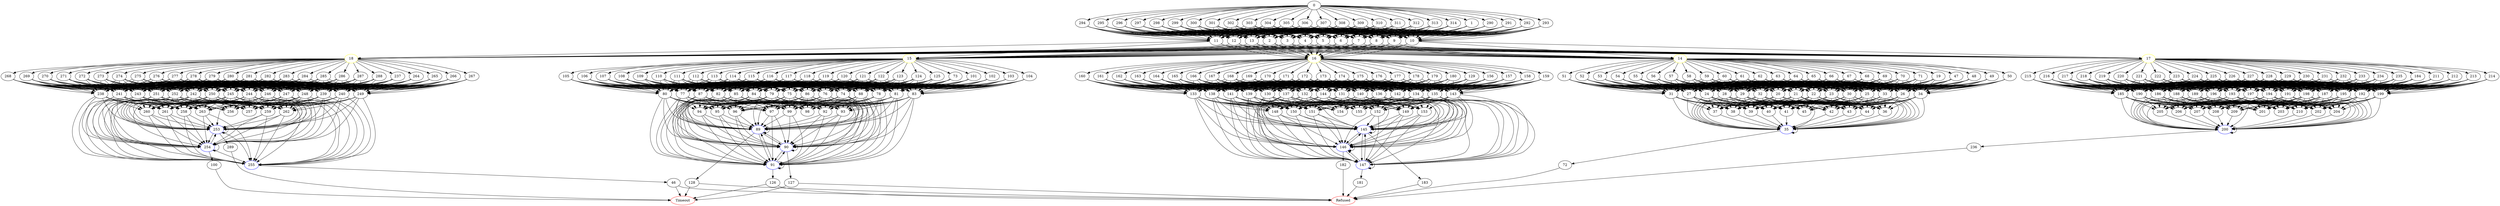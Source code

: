 digraph G {
	0 -> 1;
	0 -> 290;
	0 -> 291;
	0 -> 292;
	0 -> 293;
	0 -> 294;
	0 -> 295;
	0 -> 296;
	0 -> 297;
	0 -> 298;
	0 -> 299;
	0 -> 300;
	0 -> 301;
	0 -> 302;
	0 -> 303;
	0 -> 304;
	0 -> 305;
	0 -> 306;
	0 -> 307;
	0 -> 308;
	0 -> 309;
	0 -> 310;
	0 -> 311;
	0 -> 312;
	0 -> 313;
	0 -> 314;
	1 -> 2;
	1 -> 3;
	1 -> 4;
	1 -> 5;
	1 -> 6;
	1 -> 7;
	1 -> 8;
	1 -> 9;
	1 -> 10;
	1 -> 11;
	1 -> 12;
	1 -> 13;
	2 -> "14";
14 [color=yellow];
	2 -> "15";
15 [color=yellow];
	2 -> "16";
16 [color=yellow];
	2 -> "17";
17 [color=yellow];
	2 -> "18";
18 [color=yellow];
	3 -> "14";
14 [color=yellow];
	3 -> "15";
15 [color=yellow];
	3 -> "16";
16 [color=yellow];
	3 -> "17";
17 [color=yellow];
	3 -> "18";
18 [color=yellow];
	4 -> "14";
14 [color=yellow];
	4 -> "15";
15 [color=yellow];
	4 -> "16";
16 [color=yellow];
	4 -> "17";
17 [color=yellow];
	4 -> "18";
18 [color=yellow];
	5 -> "14";
14 [color=yellow];
	5 -> "15";
15 [color=yellow];
	5 -> "16";
16 [color=yellow];
	5 -> "17";
17 [color=yellow];
	5 -> "18";
18 [color=yellow];
	6 -> "14";
14 [color=yellow];
	6 -> "15";
15 [color=yellow];
	6 -> "16";
16 [color=yellow];
	6 -> "17";
17 [color=yellow];
	6 -> "18";
18 [color=yellow];
	7 -> "14";
14 [color=yellow];
	7 -> "15";
15 [color=yellow];
	7 -> "16";
16 [color=yellow];
	7 -> "17";
17 [color=yellow];
	7 -> "18";
18 [color=yellow];
	8 -> "14";
14 [color=yellow];
	8 -> "15";
15 [color=yellow];
	8 -> "16";
16 [color=yellow];
	8 -> "17";
17 [color=yellow];
	8 -> "18";
18 [color=yellow];
	9 -> "14";
14 [color=yellow];
	9 -> "15";
15 [color=yellow];
	9 -> "16";
16 [color=yellow];
	9 -> "17";
17 [color=yellow];
	9 -> "18";
18 [color=yellow];
	10 -> "14";
14 [color=yellow];
	10 -> "15";
15 [color=yellow];
	10 -> "16";
16 [color=yellow];
	10 -> "17";
17 [color=yellow];
	10 -> "18";
18 [color=yellow];
	11 -> "14";
14 [color=yellow];
	11 -> "15";
15 [color=yellow];
	11 -> "16";
16 [color=yellow];
	11 -> "17";
17 [color=yellow];
	11 -> "18";
18 [color=yellow];
	12 -> "14";
14 [color=yellow];
	12 -> "15";
15 [color=yellow];
	12 -> "16";
16 [color=yellow];
	12 -> "17";
17 [color=yellow];
	12 -> "18";
18 [color=yellow];
	13 -> "14";
14 [color=yellow];
	13 -> "15";
15 [color=yellow];
	13 -> "16";
16 [color=yellow];
	13 -> "17";
17 [color=yellow];
	13 -> "18";
18 [color=yellow];
	14 -> 19;
	14 -> 47;
	14 -> 48;
	14 -> 49;
	14 -> 50;
	14 -> 51;
	14 -> 52;
	14 -> 53;
	14 -> 54;
	14 -> 55;
	14 -> 56;
	14 -> 57;
	14 -> 58;
	14 -> 59;
	14 -> 60;
	14 -> 61;
	14 -> 62;
	14 -> 63;
	14 -> 64;
	14 -> 65;
	14 -> 66;
	14 -> 67;
	14 -> 68;
	14 -> 69;
	14 -> 70;
	14 -> 71;
	15 -> 73;
	15 -> 101;
	15 -> 102;
	15 -> 103;
	15 -> 104;
	15 -> 105;
	15 -> 106;
	15 -> 107;
	15 -> 108;
	15 -> 109;
	15 -> 110;
	15 -> 111;
	15 -> 112;
	15 -> 113;
	15 -> 114;
	15 -> 115;
	15 -> 116;
	15 -> 117;
	15 -> 118;
	15 -> 119;
	15 -> 120;
	15 -> 121;
	15 -> 122;
	15 -> 123;
	15 -> 124;
	15 -> 125;
	16 -> 129;
	16 -> 156;
	16 -> 157;
	16 -> 158;
	16 -> 159;
	16 -> 160;
	16 -> 161;
	16 -> 162;
	16 -> 163;
	16 -> 164;
	16 -> 165;
	16 -> 166;
	16 -> 167;
	16 -> 168;
	16 -> 169;
	16 -> 170;
	16 -> 171;
	16 -> 172;
	16 -> 173;
	16 -> 174;
	16 -> 175;
	16 -> 176;
	16 -> 177;
	16 -> 178;
	16 -> 179;
	16 -> 180;
	17 -> 184;
	17 -> 211;
	17 -> 212;
	17 -> 213;
	17 -> 214;
	17 -> 215;
	17 -> 216;
	17 -> 217;
	17 -> 218;
	17 -> 219;
	17 -> 220;
	17 -> 221;
	17 -> 222;
	17 -> 223;
	17 -> 224;
	17 -> 225;
	17 -> 226;
	17 -> 227;
	17 -> 228;
	17 -> 229;
	17 -> 230;
	17 -> 231;
	17 -> 232;
	17 -> 233;
	17 -> 234;
	17 -> 235;
	18 -> 237;
	18 -> 264;
	18 -> 265;
	18 -> 266;
	18 -> 267;
	18 -> 268;
	18 -> 269;
	18 -> 270;
	18 -> 271;
	18 -> 272;
	18 -> 273;
	18 -> 274;
	18 -> 275;
	18 -> 276;
	18 -> 277;
	18 -> 278;
	18 -> 279;
	18 -> 280;
	18 -> 281;
	18 -> 282;
	18 -> 283;
	18 -> 284;
	18 -> 285;
	18 -> 286;
	18 -> 287;
	18 -> 288;
	19 -> 20;
	19 -> 21;
	19 -> 22;
	19 -> 23;
	19 -> 24;
	19 -> 25;
	19 -> 26;
	19 -> 27;
	19 -> 28;
	19 -> 29;
	19 -> 30;
	19 -> 31;
	19 -> 32;
	19 -> 33;
	19 -> 34;
	20 -> "35";
35 [color=blue];
	20 -> 36;
	20 -> 37;
	20 -> 38;
	20 -> 39;
	20 -> 40;
	20 -> 41;
	20 -> 42;
	20 -> 43;
	20 -> 44;
	20 -> 45;
	21 -> "35";
35 [color=blue];
	21 -> 36;
	21 -> 37;
	21 -> 38;
	21 -> 39;
	21 -> 40;
	21 -> 41;
	21 -> 42;
	21 -> 43;
	21 -> 44;
	21 -> 45;
	22 -> "35";
35 [color=blue];
	22 -> 36;
	22 -> 37;
	22 -> 38;
	22 -> 39;
	22 -> 40;
	22 -> 41;
	22 -> 42;
	22 -> 43;
	22 -> 44;
	22 -> 45;
	23 -> "35";
35 [color=blue];
	23 -> 36;
	23 -> 37;
	23 -> 38;
	23 -> 39;
	23 -> 40;
	23 -> 41;
	23 -> 42;
	23 -> 43;
	23 -> 44;
	23 -> 45;
	24 -> "35";
35 [color=blue];
	24 -> 36;
	24 -> 37;
	24 -> 38;
	24 -> 39;
	24 -> 40;
	24 -> 41;
	24 -> 42;
	24 -> 43;
	24 -> 44;
	24 -> 45;
	25 -> "35";
35 [color=blue];
	25 -> 36;
	25 -> 37;
	25 -> 38;
	25 -> 39;
	25 -> 40;
	25 -> 41;
	25 -> 42;
	25 -> 43;
	25 -> 44;
	25 -> 45;
	26 -> "35";
35 [color=blue];
	26 -> 36;
	26 -> 37;
	26 -> 38;
	26 -> 39;
	26 -> 40;
	26 -> 41;
	26 -> 42;
	26 -> 43;
	26 -> 44;
	26 -> 45;
	27 -> "35";
35 [color=blue];
	27 -> 36;
	27 -> 37;
	27 -> 38;
	27 -> 39;
	27 -> 40;
	27 -> 41;
	27 -> 42;
	27 -> 43;
	27 -> 44;
	27 -> 45;
	28 -> "35";
35 [color=blue];
	28 -> 36;
	28 -> 37;
	28 -> 38;
	28 -> 39;
	28 -> 40;
	28 -> 41;
	28 -> 42;
	28 -> 43;
	28 -> 44;
	28 -> 45;
	29 -> "35";
35 [color=blue];
	29 -> 36;
	29 -> 37;
	29 -> 38;
	29 -> 39;
	29 -> 40;
	29 -> 41;
	29 -> 42;
	29 -> 43;
	29 -> 44;
	29 -> 45;
	30 -> "35";
35 [color=blue];
	30 -> 36;
	30 -> 37;
	30 -> 38;
	30 -> 39;
	30 -> 40;
	30 -> 41;
	30 -> 42;
	30 -> 43;
	30 -> 44;
	30 -> 45;
	31 -> "35";
35 [color=blue];
	31 -> 36;
	31 -> 37;
	31 -> 38;
	31 -> 39;
	31 -> 40;
	31 -> 41;
	31 -> 42;
	31 -> 43;
	31 -> 44;
	31 -> 45;
	32 -> "35";
35 [color=blue];
	32 -> 36;
	32 -> 37;
	32 -> 38;
	32 -> 39;
	32 -> 40;
	32 -> 41;
	32 -> 42;
	32 -> 43;
	32 -> 44;
	32 -> 45;
	33 -> "35";
35 [color=blue];
	33 -> 36;
	33 -> 37;
	33 -> 38;
	33 -> 39;
	33 -> 40;
	33 -> 41;
	33 -> 42;
	33 -> 43;
	33 -> 44;
	33 -> 45;
	34 -> "35";
35 [color=blue];
	34 -> 36;
	34 -> 37;
	34 -> 38;
	34 -> 39;
	34 -> 40;
	34 -> 41;
	34 -> 42;
	34 -> 43;
	34 -> 44;
	34 -> 45;
	35 -> "35";
35 [color=blue];
	35 -> 72;
	36 -> "35";
35 [color=blue];
	37 -> "35";
35 [color=blue];
	38 -> "35";
35 [color=blue];
	39 -> "35";
35 [color=blue];
	40 -> "35";
35 [color=blue];
	41 -> "35";
35 [color=blue];
	42 -> "35";
35 [color=blue];
	43 -> "35";
35 [color=blue];
	44 -> "35";
35 [color=blue];
	46 -> "Refused";
Refused [color=red];
	46 -> "Timeout";
Timeout [color=red];
	47 -> 20;
	47 -> 21;
	47 -> 22;
	47 -> 23;
	47 -> 24;
	47 -> 25;
	47 -> 26;
	47 -> 27;
	47 -> 28;
	47 -> 29;
	47 -> 30;
	47 -> 31;
	47 -> 32;
	47 -> 33;
	47 -> 34;
	48 -> 20;
	48 -> 21;
	48 -> 22;
	48 -> 23;
	48 -> 24;
	48 -> 25;
	48 -> 26;
	48 -> 27;
	48 -> 28;
	48 -> 29;
	48 -> 30;
	48 -> 31;
	48 -> 32;
	48 -> 33;
	48 -> 34;
	49 -> 20;
	49 -> 21;
	49 -> 22;
	49 -> 23;
	49 -> 24;
	49 -> 25;
	49 -> 26;
	49 -> 27;
	49 -> 28;
	49 -> 29;
	49 -> 30;
	49 -> 31;
	49 -> 32;
	49 -> 33;
	49 -> 34;
	50 -> 20;
	50 -> 21;
	50 -> 22;
	50 -> 23;
	50 -> 24;
	50 -> 25;
	50 -> 26;
	50 -> 27;
	50 -> 28;
	50 -> 29;
	50 -> 30;
	50 -> 31;
	50 -> 32;
	50 -> 33;
	50 -> 34;
	51 -> 20;
	51 -> 21;
	51 -> 22;
	51 -> 23;
	51 -> 24;
	51 -> 25;
	51 -> 26;
	51 -> 27;
	51 -> 28;
	51 -> 29;
	51 -> 30;
	51 -> 31;
	51 -> 32;
	51 -> 33;
	51 -> 34;
	52 -> 20;
	52 -> 21;
	52 -> 22;
	52 -> 23;
	52 -> 24;
	52 -> 25;
	52 -> 26;
	52 -> 27;
	52 -> 28;
	52 -> 29;
	52 -> 30;
	52 -> 31;
	52 -> 32;
	52 -> 33;
	52 -> 34;
	53 -> 20;
	53 -> 21;
	53 -> 22;
	53 -> 23;
	53 -> 24;
	53 -> 25;
	53 -> 26;
	53 -> 27;
	53 -> 28;
	53 -> 29;
	53 -> 30;
	53 -> 31;
	53 -> 32;
	53 -> 33;
	53 -> 34;
	54 -> 20;
	54 -> 21;
	54 -> 22;
	54 -> 23;
	54 -> 24;
	54 -> 25;
	54 -> 26;
	54 -> 27;
	54 -> 28;
	54 -> 29;
	54 -> 30;
	54 -> 31;
	54 -> 32;
	54 -> 33;
	54 -> 34;
	55 -> 20;
	55 -> 21;
	55 -> 22;
	55 -> 23;
	55 -> 24;
	55 -> 25;
	55 -> 26;
	55 -> 27;
	55 -> 28;
	55 -> 29;
	55 -> 30;
	55 -> 31;
	55 -> 32;
	55 -> 33;
	55 -> 34;
	56 -> 20;
	56 -> 21;
	56 -> 22;
	56 -> 23;
	56 -> 24;
	56 -> 25;
	56 -> 26;
	56 -> 27;
	56 -> 28;
	56 -> 29;
	56 -> 30;
	56 -> 31;
	56 -> 32;
	56 -> 33;
	56 -> 34;
	57 -> 20;
	57 -> 21;
	57 -> 22;
	57 -> 23;
	57 -> 24;
	57 -> 25;
	57 -> 26;
	57 -> 27;
	57 -> 28;
	57 -> 29;
	57 -> 30;
	57 -> 31;
	57 -> 32;
	57 -> 33;
	57 -> 34;
	58 -> 20;
	58 -> 21;
	58 -> 22;
	58 -> 23;
	58 -> 24;
	58 -> 25;
	58 -> 26;
	58 -> 27;
	58 -> 28;
	58 -> 29;
	58 -> 30;
	58 -> 31;
	58 -> 32;
	58 -> 33;
	58 -> 34;
	59 -> 20;
	59 -> 21;
	59 -> 22;
	59 -> 23;
	59 -> 24;
	59 -> 25;
	59 -> 26;
	59 -> 27;
	59 -> 28;
	59 -> 29;
	59 -> 30;
	59 -> 31;
	59 -> 32;
	59 -> 33;
	59 -> 34;
	60 -> 20;
	60 -> 21;
	60 -> 22;
	60 -> 23;
	60 -> 24;
	60 -> 25;
	60 -> 26;
	60 -> 27;
	60 -> 28;
	60 -> 29;
	60 -> 30;
	60 -> 31;
	60 -> 32;
	60 -> 33;
	60 -> 34;
	61 -> 20;
	61 -> 21;
	61 -> 22;
	61 -> 23;
	61 -> 24;
	61 -> 25;
	61 -> 26;
	61 -> 27;
	61 -> 28;
	61 -> 29;
	61 -> 30;
	61 -> 31;
	61 -> 32;
	61 -> 33;
	61 -> 34;
	62 -> 20;
	62 -> 21;
	62 -> 22;
	62 -> 23;
	62 -> 24;
	62 -> 25;
	62 -> 26;
	62 -> 27;
	62 -> 28;
	62 -> 29;
	62 -> 30;
	62 -> 31;
	62 -> 32;
	62 -> 33;
	62 -> 34;
	63 -> 20;
	63 -> 21;
	63 -> 22;
	63 -> 23;
	63 -> 24;
	63 -> 25;
	63 -> 26;
	63 -> 27;
	63 -> 28;
	63 -> 29;
	63 -> 30;
	63 -> 31;
	63 -> 32;
	63 -> 33;
	63 -> 34;
	64 -> 20;
	64 -> 21;
	64 -> 22;
	64 -> 23;
	64 -> 24;
	64 -> 25;
	64 -> 26;
	64 -> 27;
	64 -> 28;
	64 -> 29;
	64 -> 30;
	64 -> 31;
	64 -> 32;
	64 -> 33;
	64 -> 34;
	65 -> 20;
	65 -> 21;
	65 -> 22;
	65 -> 23;
	65 -> 24;
	65 -> 25;
	65 -> 26;
	65 -> 27;
	65 -> 28;
	65 -> 29;
	65 -> 30;
	65 -> 31;
	65 -> 32;
	65 -> 33;
	65 -> 34;
	66 -> 20;
	66 -> 21;
	66 -> 22;
	66 -> 23;
	66 -> 24;
	66 -> 25;
	66 -> 26;
	66 -> 27;
	66 -> 28;
	66 -> 29;
	66 -> 30;
	66 -> 31;
	66 -> 32;
	66 -> 33;
	66 -> 34;
	67 -> 20;
	67 -> 21;
	67 -> 22;
	67 -> 23;
	67 -> 24;
	67 -> 25;
	67 -> 26;
	67 -> 27;
	67 -> 28;
	67 -> 29;
	67 -> 30;
	67 -> 31;
	67 -> 32;
	67 -> 33;
	67 -> 34;
	68 -> 20;
	68 -> 21;
	68 -> 22;
	68 -> 23;
	68 -> 24;
	68 -> 25;
	68 -> 26;
	68 -> 27;
	68 -> 28;
	68 -> 29;
	68 -> 30;
	68 -> 31;
	68 -> 32;
	68 -> 33;
	68 -> 34;
	69 -> 20;
	69 -> 21;
	69 -> 22;
	69 -> 23;
	69 -> 24;
	69 -> 25;
	69 -> 26;
	69 -> 27;
	69 -> 28;
	69 -> 29;
	69 -> 30;
	69 -> 31;
	69 -> 32;
	69 -> 33;
	69 -> 34;
	70 -> 20;
	70 -> 21;
	70 -> 22;
	70 -> 23;
	70 -> 24;
	70 -> 25;
	70 -> 26;
	70 -> 27;
	70 -> 28;
	70 -> 29;
	70 -> 30;
	70 -> 31;
	70 -> 32;
	70 -> 33;
	70 -> 34;
	71 -> 20;
	71 -> 21;
	71 -> 22;
	71 -> 23;
	71 -> 24;
	71 -> 25;
	71 -> 26;
	71 -> 27;
	71 -> 28;
	71 -> 29;
	71 -> 30;
	71 -> 31;
	71 -> 32;
	71 -> 33;
	71 -> 34;
	72 -> "Refused";
Refused [color=red];
	73 -> 74;
	73 -> 75;
	73 -> 76;
	73 -> 77;
	73 -> 78;
	73 -> 79;
	73 -> 80;
	73 -> 81;
	73 -> 82;
	73 -> 83;
	73 -> 84;
	73 -> 85;
	73 -> 86;
	73 -> 87;
	73 -> 88;
	74 -> "89";
89 [color=blue];
	74 -> "90";
90 [color=blue];
	74 -> "91";
91 [color=blue];
	74 -> 92;
	74 -> 93;
	74 -> 94;
	74 -> 95;
	74 -> 96;
	74 -> 97;
	74 -> 98;
	74 -> 99;
	75 -> "89";
89 [color=blue];
	75 -> "90";
90 [color=blue];
	75 -> "91";
91 [color=blue];
	75 -> 92;
	75 -> 93;
	75 -> 94;
	75 -> 95;
	75 -> 96;
	75 -> 97;
	75 -> 98;
	75 -> 99;
	76 -> "89";
89 [color=blue];
	76 -> "90";
90 [color=blue];
	76 -> "91";
91 [color=blue];
	76 -> 92;
	76 -> 93;
	76 -> 94;
	76 -> 95;
	76 -> 96;
	76 -> 97;
	76 -> 98;
	76 -> 99;
	77 -> "89";
89 [color=blue];
	77 -> "90";
90 [color=blue];
	77 -> "91";
91 [color=blue];
	77 -> 92;
	77 -> 93;
	77 -> 94;
	77 -> 95;
	77 -> 96;
	77 -> 97;
	77 -> 98;
	77 -> 99;
	78 -> "89";
89 [color=blue];
	78 -> "90";
90 [color=blue];
	78 -> "91";
91 [color=blue];
	78 -> 92;
	78 -> 93;
	78 -> 94;
	78 -> 95;
	78 -> 96;
	78 -> 97;
	78 -> 98;
	78 -> 99;
	79 -> "89";
89 [color=blue];
	79 -> "90";
90 [color=blue];
	79 -> "91";
91 [color=blue];
	79 -> 92;
	79 -> 93;
	79 -> 94;
	79 -> 95;
	79 -> 96;
	79 -> 97;
	79 -> 98;
	79 -> 99;
	80 -> "89";
89 [color=blue];
	80 -> "90";
90 [color=blue];
	80 -> "91";
91 [color=blue];
	80 -> 92;
	80 -> 93;
	80 -> 94;
	80 -> 95;
	80 -> 96;
	80 -> 97;
	80 -> 98;
	80 -> 99;
	81 -> "89";
89 [color=blue];
	81 -> "90";
90 [color=blue];
	81 -> "91";
91 [color=blue];
	81 -> 92;
	81 -> 93;
	81 -> 94;
	81 -> 95;
	81 -> 96;
	81 -> 97;
	81 -> 98;
	81 -> 99;
	82 -> "89";
89 [color=blue];
	82 -> "90";
90 [color=blue];
	82 -> "91";
91 [color=blue];
	82 -> 92;
	82 -> 93;
	82 -> 94;
	82 -> 95;
	82 -> 96;
	82 -> 97;
	82 -> 98;
	82 -> 99;
	83 -> "89";
89 [color=blue];
	83 -> "90";
90 [color=blue];
	83 -> "91";
91 [color=blue];
	83 -> 92;
	83 -> 93;
	83 -> 94;
	83 -> 95;
	83 -> 96;
	83 -> 97;
	83 -> 98;
	83 -> 99;
	84 -> "89";
89 [color=blue];
	84 -> "90";
90 [color=blue];
	84 -> "91";
91 [color=blue];
	84 -> 92;
	84 -> 93;
	84 -> 94;
	84 -> 95;
	84 -> 96;
	84 -> 97;
	84 -> 98;
	84 -> 99;
	85 -> "89";
89 [color=blue];
	85 -> "90";
90 [color=blue];
	85 -> "91";
91 [color=blue];
	85 -> 92;
	85 -> 93;
	85 -> 94;
	85 -> 95;
	85 -> 96;
	85 -> 97;
	85 -> 98;
	85 -> 99;
	86 -> "89";
89 [color=blue];
	86 -> "90";
90 [color=blue];
	86 -> "91";
91 [color=blue];
	86 -> 92;
	86 -> 93;
	86 -> 94;
	86 -> 95;
	86 -> 96;
	86 -> 97;
	86 -> 98;
	86 -> 99;
	87 -> "89";
89 [color=blue];
	87 -> "90";
90 [color=blue];
	87 -> "91";
91 [color=blue];
	87 -> 92;
	87 -> 93;
	87 -> 94;
	87 -> 95;
	87 -> 96;
	87 -> 97;
	87 -> 98;
	87 -> 99;
	88 -> "89";
89 [color=blue];
	88 -> "90";
90 [color=blue];
	88 -> "91";
91 [color=blue];
	88 -> 92;
	88 -> 93;
	88 -> 94;
	88 -> 95;
	88 -> 96;
	88 -> 97;
	88 -> 98;
	88 -> 99;
	89 -> "89";
89 [color=blue];
	89 -> "90";
90 [color=blue];
	89 -> "91";
91 [color=blue];
	89 -> 128;
	90 -> "89";
89 [color=blue];
	90 -> "90";
90 [color=blue];
	90 -> "91";
91 [color=blue];
	90 -> 127;
	91 -> "89";
89 [color=blue];
	91 -> "90";
90 [color=blue];
	91 -> "91";
91 [color=blue];
	91 -> 126;
	92 -> "89";
89 [color=blue];
	92 -> "90";
90 [color=blue];
	92 -> "91";
91 [color=blue];
	93 -> "89";
89 [color=blue];
	93 -> "90";
90 [color=blue];
	93 -> "91";
91 [color=blue];
	94 -> "89";
89 [color=blue];
	94 -> "90";
90 [color=blue];
	94 -> "91";
91 [color=blue];
	95 -> "89";
89 [color=blue];
	95 -> "90";
90 [color=blue];
	95 -> "91";
91 [color=blue];
	96 -> "89";
89 [color=blue];
	96 -> "90";
90 [color=blue];
	96 -> "91";
91 [color=blue];
	97 -> "89";
89 [color=blue];
	97 -> "90";
90 [color=blue];
	97 -> "91";
91 [color=blue];
	99 -> "89";
89 [color=blue];
	99 -> "90";
90 [color=blue];
	99 -> "91";
91 [color=blue];
	100 -> "Timeout";
Timeout [color=red];
	101 -> 74;
	101 -> 75;
	101 -> 76;
	101 -> 77;
	101 -> 78;
	101 -> 79;
	101 -> 80;
	101 -> 81;
	101 -> 82;
	101 -> 83;
	101 -> 84;
	101 -> 85;
	101 -> 86;
	101 -> 87;
	101 -> 88;
	102 -> 74;
	102 -> 75;
	102 -> 76;
	102 -> 77;
	102 -> 78;
	102 -> 79;
	102 -> 80;
	102 -> 81;
	102 -> 82;
	102 -> 83;
	102 -> 84;
	102 -> 85;
	102 -> 86;
	102 -> 87;
	102 -> 88;
	103 -> 74;
	103 -> 75;
	103 -> 76;
	103 -> 77;
	103 -> 78;
	103 -> 79;
	103 -> 80;
	103 -> 81;
	103 -> 82;
	103 -> 83;
	103 -> 84;
	103 -> 85;
	103 -> 86;
	103 -> 87;
	103 -> 88;
	104 -> 74;
	104 -> 75;
	104 -> 76;
	104 -> 77;
	104 -> 78;
	104 -> 79;
	104 -> 80;
	104 -> 81;
	104 -> 82;
	104 -> 83;
	104 -> 84;
	104 -> 85;
	104 -> 86;
	104 -> 87;
	104 -> 88;
	105 -> 74;
	105 -> 75;
	105 -> 76;
	105 -> 77;
	105 -> 78;
	105 -> 79;
	105 -> 80;
	105 -> 81;
	105 -> 82;
	105 -> 83;
	105 -> 84;
	105 -> 85;
	105 -> 86;
	105 -> 87;
	105 -> 88;
	106 -> 74;
	106 -> 75;
	106 -> 76;
	106 -> 77;
	106 -> 78;
	106 -> 79;
	106 -> 80;
	106 -> 81;
	106 -> 82;
	106 -> 83;
	106 -> 84;
	106 -> 85;
	106 -> 86;
	106 -> 87;
	106 -> 88;
	107 -> 74;
	107 -> 75;
	107 -> 76;
	107 -> 77;
	107 -> 78;
	107 -> 79;
	107 -> 80;
	107 -> 81;
	107 -> 82;
	107 -> 83;
	107 -> 84;
	107 -> 85;
	107 -> 86;
	107 -> 87;
	107 -> 88;
	108 -> 74;
	108 -> 75;
	108 -> 76;
	108 -> 77;
	108 -> 78;
	108 -> 79;
	108 -> 80;
	108 -> 81;
	108 -> 82;
	108 -> 83;
	108 -> 84;
	108 -> 85;
	108 -> 86;
	108 -> 87;
	108 -> 88;
	109 -> 74;
	109 -> 75;
	109 -> 76;
	109 -> 77;
	109 -> 78;
	109 -> 79;
	109 -> 80;
	109 -> 81;
	109 -> 82;
	109 -> 83;
	109 -> 84;
	109 -> 85;
	109 -> 86;
	109 -> 87;
	109 -> 88;
	110 -> 74;
	110 -> 75;
	110 -> 76;
	110 -> 77;
	110 -> 78;
	110 -> 79;
	110 -> 80;
	110 -> 81;
	110 -> 82;
	110 -> 83;
	110 -> 84;
	110 -> 85;
	110 -> 86;
	110 -> 87;
	110 -> 88;
	111 -> 74;
	111 -> 75;
	111 -> 76;
	111 -> 77;
	111 -> 78;
	111 -> 79;
	111 -> 80;
	111 -> 81;
	111 -> 82;
	111 -> 83;
	111 -> 84;
	111 -> 85;
	111 -> 86;
	111 -> 87;
	111 -> 88;
	112 -> 74;
	112 -> 75;
	112 -> 76;
	112 -> 77;
	112 -> 78;
	112 -> 79;
	112 -> 80;
	112 -> 81;
	112 -> 82;
	112 -> 83;
	112 -> 84;
	112 -> 85;
	112 -> 86;
	112 -> 87;
	112 -> 88;
	113 -> 74;
	113 -> 75;
	113 -> 76;
	113 -> 77;
	113 -> 78;
	113 -> 79;
	113 -> 80;
	113 -> 81;
	113 -> 82;
	113 -> 83;
	113 -> 84;
	113 -> 85;
	113 -> 86;
	113 -> 87;
	113 -> 88;
	114 -> 74;
	114 -> 75;
	114 -> 76;
	114 -> 77;
	114 -> 78;
	114 -> 79;
	114 -> 80;
	114 -> 81;
	114 -> 82;
	114 -> 83;
	114 -> 84;
	114 -> 85;
	114 -> 86;
	114 -> 87;
	114 -> 88;
	115 -> 74;
	115 -> 75;
	115 -> 76;
	115 -> 77;
	115 -> 78;
	115 -> 79;
	115 -> 80;
	115 -> 81;
	115 -> 82;
	115 -> 83;
	115 -> 84;
	115 -> 85;
	115 -> 86;
	115 -> 87;
	115 -> 88;
	116 -> 74;
	116 -> 75;
	116 -> 76;
	116 -> 77;
	116 -> 78;
	116 -> 79;
	116 -> 80;
	116 -> 81;
	116 -> 82;
	116 -> 83;
	116 -> 84;
	116 -> 85;
	116 -> 86;
	116 -> 87;
	116 -> 88;
	117 -> 74;
	117 -> 75;
	117 -> 76;
	117 -> 77;
	117 -> 78;
	117 -> 79;
	117 -> 80;
	117 -> 81;
	117 -> 82;
	117 -> 83;
	117 -> 84;
	117 -> 85;
	117 -> 86;
	117 -> 87;
	117 -> 88;
	118 -> 74;
	118 -> 75;
	118 -> 76;
	118 -> 77;
	118 -> 78;
	118 -> 79;
	118 -> 80;
	118 -> 81;
	118 -> 82;
	118 -> 83;
	118 -> 84;
	118 -> 85;
	118 -> 86;
	118 -> 87;
	118 -> 88;
	119 -> 74;
	119 -> 75;
	119 -> 76;
	119 -> 77;
	119 -> 78;
	119 -> 79;
	119 -> 80;
	119 -> 81;
	119 -> 82;
	119 -> 83;
	119 -> 84;
	119 -> 85;
	119 -> 86;
	119 -> 87;
	119 -> 88;
	120 -> 74;
	120 -> 75;
	120 -> 76;
	120 -> 77;
	120 -> 78;
	120 -> 79;
	120 -> 80;
	120 -> 81;
	120 -> 82;
	120 -> 83;
	120 -> 84;
	120 -> 85;
	120 -> 86;
	120 -> 87;
	120 -> 88;
	121 -> 74;
	121 -> 75;
	121 -> 76;
	121 -> 77;
	121 -> 78;
	121 -> 79;
	121 -> 80;
	121 -> 81;
	121 -> 82;
	121 -> 83;
	121 -> 84;
	121 -> 85;
	121 -> 86;
	121 -> 87;
	121 -> 88;
	122 -> 74;
	122 -> 75;
	122 -> 76;
	122 -> 77;
	122 -> 78;
	122 -> 79;
	122 -> 80;
	122 -> 81;
	122 -> 82;
	122 -> 83;
	122 -> 84;
	122 -> 85;
	122 -> 86;
	122 -> 87;
	122 -> 88;
	123 -> 74;
	123 -> 75;
	123 -> 76;
	123 -> 77;
	123 -> 78;
	123 -> 79;
	123 -> 80;
	123 -> 81;
	123 -> 82;
	123 -> 83;
	123 -> 84;
	123 -> 85;
	123 -> 86;
	123 -> 87;
	123 -> 88;
	124 -> 74;
	124 -> 75;
	124 -> 76;
	124 -> 77;
	124 -> 78;
	124 -> 79;
	124 -> 80;
	124 -> 81;
	124 -> 82;
	124 -> 83;
	124 -> 84;
	124 -> 85;
	124 -> 86;
	124 -> 87;
	124 -> 88;
	125 -> 74;
	125 -> 75;
	125 -> 76;
	125 -> 77;
	125 -> 78;
	125 -> 79;
	125 -> 80;
	125 -> 81;
	125 -> 82;
	125 -> 83;
	125 -> 84;
	125 -> 85;
	125 -> 86;
	125 -> 87;
	125 -> 88;
	126 -> "Refused";
Refused [color=red];
	126 -> "Timeout";
Timeout [color=red];
	127 -> "Refused";
Refused [color=red];
	127 -> "Timeout";
Timeout [color=red];
	128 -> "Refused";
Refused [color=red];
	128 -> "Timeout";
Timeout [color=red];
	129 -> 130;
	129 -> 131;
	129 -> 132;
	129 -> 133;
	129 -> 134;
	129 -> 135;
	129 -> 136;
	129 -> 137;
	129 -> 138;
	129 -> 139;
	129 -> 140;
	129 -> 141;
	129 -> 142;
	129 -> 143;
	129 -> 144;
	130 -> "145";
145 [color=blue];
	130 -> "146";
146 [color=blue];
	130 -> "147";
147 [color=blue];
	130 -> 148;
	130 -> 149;
	130 -> 150;
	130 -> 151;
	130 -> 152;
	130 -> 153;
	130 -> 154;
	130 -> 155;
	131 -> "145";
145 [color=blue];
	131 -> "146";
146 [color=blue];
	131 -> "147";
147 [color=blue];
	131 -> 148;
	131 -> 149;
	131 -> 150;
	131 -> 151;
	131 -> 152;
	131 -> 153;
	131 -> 154;
	131 -> 155;
	132 -> "145";
145 [color=blue];
	132 -> "146";
146 [color=blue];
	132 -> "147";
147 [color=blue];
	132 -> 148;
	132 -> 149;
	132 -> 150;
	132 -> 151;
	132 -> 152;
	132 -> 153;
	132 -> 154;
	132 -> 155;
	133 -> "145";
145 [color=blue];
	133 -> "146";
146 [color=blue];
	133 -> "147";
147 [color=blue];
	133 -> 148;
	133 -> 149;
	133 -> 150;
	133 -> 151;
	133 -> 152;
	133 -> 153;
	133 -> 154;
	133 -> 155;
	134 -> "145";
145 [color=blue];
	134 -> "146";
146 [color=blue];
	134 -> "147";
147 [color=blue];
	134 -> 148;
	134 -> 149;
	134 -> 150;
	134 -> 151;
	134 -> 152;
	134 -> 153;
	134 -> 154;
	134 -> 155;
	135 -> "145";
145 [color=blue];
	135 -> "146";
146 [color=blue];
	135 -> "147";
147 [color=blue];
	135 -> 148;
	135 -> 149;
	135 -> 150;
	135 -> 151;
	135 -> 152;
	135 -> 153;
	135 -> 154;
	135 -> 155;
	136 -> "145";
145 [color=blue];
	136 -> "146";
146 [color=blue];
	136 -> "147";
147 [color=blue];
	136 -> 148;
	136 -> 149;
	136 -> 150;
	136 -> 151;
	136 -> 152;
	136 -> 153;
	136 -> 154;
	136 -> 155;
	137 -> "145";
145 [color=blue];
	137 -> "146";
146 [color=blue];
	137 -> "147";
147 [color=blue];
	137 -> 148;
	137 -> 149;
	137 -> 150;
	137 -> 151;
	137 -> 152;
	137 -> 153;
	137 -> 154;
	137 -> 155;
	138 -> "145";
145 [color=blue];
	138 -> "146";
146 [color=blue];
	138 -> "147";
147 [color=blue];
	138 -> 148;
	138 -> 149;
	138 -> 150;
	138 -> 151;
	138 -> 152;
	138 -> 153;
	138 -> 154;
	138 -> 155;
	139 -> "145";
145 [color=blue];
	139 -> "146";
146 [color=blue];
	139 -> "147";
147 [color=blue];
	139 -> 148;
	139 -> 149;
	139 -> 150;
	139 -> 151;
	139 -> 152;
	139 -> 153;
	139 -> 154;
	139 -> 155;
	140 -> "145";
145 [color=blue];
	140 -> "146";
146 [color=blue];
	140 -> "147";
147 [color=blue];
	140 -> 148;
	140 -> 149;
	140 -> 150;
	140 -> 151;
	140 -> 152;
	140 -> 153;
	140 -> 154;
	140 -> 155;
	141 -> "145";
145 [color=blue];
	141 -> "146";
146 [color=blue];
	141 -> "147";
147 [color=blue];
	141 -> 148;
	141 -> 149;
	141 -> 150;
	141 -> 151;
	141 -> 152;
	141 -> 153;
	141 -> 154;
	141 -> 155;
	142 -> "145";
145 [color=blue];
	142 -> "146";
146 [color=blue];
	142 -> "147";
147 [color=blue];
	142 -> 148;
	142 -> 149;
	142 -> 150;
	142 -> 151;
	142 -> 152;
	142 -> 153;
	142 -> 154;
	142 -> 155;
	143 -> "145";
145 [color=blue];
	143 -> "146";
146 [color=blue];
	143 -> "147";
147 [color=blue];
	143 -> 148;
	143 -> 149;
	143 -> 150;
	143 -> 151;
	143 -> 152;
	143 -> 153;
	143 -> 154;
	143 -> 155;
	144 -> "145";
145 [color=blue];
	144 -> "146";
146 [color=blue];
	144 -> "147";
147 [color=blue];
	144 -> 148;
	144 -> 149;
	144 -> 150;
	144 -> 151;
	144 -> 152;
	144 -> 153;
	144 -> 154;
	144 -> 155;
	145 -> "145";
145 [color=blue];
	145 -> "146";
146 [color=blue];
	145 -> "147";
147 [color=blue];
	145 -> 183;
	146 -> "145";
145 [color=blue];
	146 -> "146";
146 [color=blue];
	146 -> "147";
147 [color=blue];
	146 -> 182;
	147 -> "145";
145 [color=blue];
	147 -> "146";
146 [color=blue];
	147 -> "147";
147 [color=blue];
	147 -> 181;
	148 -> "145";
145 [color=blue];
	148 -> "146";
146 [color=blue];
	148 -> "147";
147 [color=blue];
	149 -> "145";
145 [color=blue];
	149 -> "146";
146 [color=blue];
	149 -> "147";
147 [color=blue];
	150 -> "145";
145 [color=blue];
	150 -> "146";
146 [color=blue];
	150 -> "147";
147 [color=blue];
	151 -> "145";
145 [color=blue];
	151 -> "146";
146 [color=blue];
	151 -> "147";
147 [color=blue];
	152 -> "145";
145 [color=blue];
	152 -> "146";
146 [color=blue];
	152 -> "147";
147 [color=blue];
	153 -> "145";
145 [color=blue];
	153 -> "146";
146 [color=blue];
	153 -> "147";
147 [color=blue];
	156 -> 130;
	156 -> 131;
	156 -> 132;
	156 -> 133;
	156 -> 134;
	156 -> 135;
	156 -> 136;
	156 -> 137;
	156 -> 138;
	156 -> 139;
	156 -> 140;
	156 -> 141;
	156 -> 142;
	156 -> 143;
	156 -> 144;
	157 -> 130;
	157 -> 131;
	157 -> 132;
	157 -> 133;
	157 -> 134;
	157 -> 135;
	157 -> 136;
	157 -> 137;
	157 -> 138;
	157 -> 139;
	157 -> 140;
	157 -> 141;
	157 -> 142;
	157 -> 143;
	157 -> 144;
	158 -> 130;
	158 -> 131;
	158 -> 132;
	158 -> 133;
	158 -> 134;
	158 -> 135;
	158 -> 136;
	158 -> 137;
	158 -> 138;
	158 -> 139;
	158 -> 140;
	158 -> 141;
	158 -> 142;
	158 -> 143;
	158 -> 144;
	159 -> 130;
	159 -> 131;
	159 -> 132;
	159 -> 133;
	159 -> 134;
	159 -> 135;
	159 -> 136;
	159 -> 137;
	159 -> 138;
	159 -> 139;
	159 -> 140;
	159 -> 141;
	159 -> 142;
	159 -> 143;
	159 -> 144;
	160 -> 130;
	160 -> 131;
	160 -> 132;
	160 -> 133;
	160 -> 134;
	160 -> 135;
	160 -> 136;
	160 -> 137;
	160 -> 138;
	160 -> 139;
	160 -> 140;
	160 -> 141;
	160 -> 142;
	160 -> 143;
	160 -> 144;
	161 -> 130;
	161 -> 131;
	161 -> 132;
	161 -> 133;
	161 -> 134;
	161 -> 135;
	161 -> 136;
	161 -> 137;
	161 -> 138;
	161 -> 139;
	161 -> 140;
	161 -> 141;
	161 -> 142;
	161 -> 143;
	161 -> 144;
	162 -> 130;
	162 -> 131;
	162 -> 132;
	162 -> 133;
	162 -> 134;
	162 -> 135;
	162 -> 136;
	162 -> 137;
	162 -> 138;
	162 -> 139;
	162 -> 140;
	162 -> 141;
	162 -> 142;
	162 -> 143;
	162 -> 144;
	163 -> 130;
	163 -> 131;
	163 -> 132;
	163 -> 133;
	163 -> 134;
	163 -> 135;
	163 -> 136;
	163 -> 137;
	163 -> 138;
	163 -> 139;
	163 -> 140;
	163 -> 141;
	163 -> 142;
	163 -> 143;
	163 -> 144;
	164 -> 130;
	164 -> 131;
	164 -> 132;
	164 -> 133;
	164 -> 134;
	164 -> 135;
	164 -> 136;
	164 -> 137;
	164 -> 138;
	164 -> 139;
	164 -> 140;
	164 -> 141;
	164 -> 142;
	164 -> 143;
	164 -> 144;
	165 -> 130;
	165 -> 131;
	165 -> 132;
	165 -> 133;
	165 -> 134;
	165 -> 135;
	165 -> 136;
	165 -> 137;
	165 -> 138;
	165 -> 139;
	165 -> 140;
	165 -> 141;
	165 -> 142;
	165 -> 143;
	165 -> 144;
	166 -> 130;
	166 -> 131;
	166 -> 132;
	166 -> 133;
	166 -> 134;
	166 -> 135;
	166 -> 136;
	166 -> 137;
	166 -> 138;
	166 -> 139;
	166 -> 140;
	166 -> 141;
	166 -> 142;
	166 -> 143;
	166 -> 144;
	167 -> 130;
	167 -> 131;
	167 -> 132;
	167 -> 133;
	167 -> 134;
	167 -> 135;
	167 -> 136;
	167 -> 137;
	167 -> 138;
	167 -> 139;
	167 -> 140;
	167 -> 141;
	167 -> 142;
	167 -> 143;
	167 -> 144;
	168 -> 130;
	168 -> 131;
	168 -> 132;
	168 -> 133;
	168 -> 134;
	168 -> 135;
	168 -> 136;
	168 -> 137;
	168 -> 138;
	168 -> 139;
	168 -> 140;
	168 -> 141;
	168 -> 142;
	168 -> 143;
	168 -> 144;
	169 -> 130;
	169 -> 131;
	169 -> 132;
	169 -> 133;
	169 -> 134;
	169 -> 135;
	169 -> 136;
	169 -> 137;
	169 -> 138;
	169 -> 139;
	169 -> 140;
	169 -> 141;
	169 -> 142;
	169 -> 143;
	169 -> 144;
	170 -> 130;
	170 -> 131;
	170 -> 132;
	170 -> 133;
	170 -> 134;
	170 -> 135;
	170 -> 136;
	170 -> 137;
	170 -> 138;
	170 -> 139;
	170 -> 140;
	170 -> 141;
	170 -> 142;
	170 -> 143;
	170 -> 144;
	171 -> 130;
	171 -> 131;
	171 -> 132;
	171 -> 133;
	171 -> 134;
	171 -> 135;
	171 -> 136;
	171 -> 137;
	171 -> 138;
	171 -> 139;
	171 -> 140;
	171 -> 141;
	171 -> 142;
	171 -> 143;
	171 -> 144;
	172 -> 130;
	172 -> 131;
	172 -> 132;
	172 -> 133;
	172 -> 134;
	172 -> 135;
	172 -> 136;
	172 -> 137;
	172 -> 138;
	172 -> 139;
	172 -> 140;
	172 -> 141;
	172 -> 142;
	172 -> 143;
	172 -> 144;
	173 -> 130;
	173 -> 131;
	173 -> 132;
	173 -> 133;
	173 -> 134;
	173 -> 135;
	173 -> 136;
	173 -> 137;
	173 -> 138;
	173 -> 139;
	173 -> 140;
	173 -> 141;
	173 -> 142;
	173 -> 143;
	173 -> 144;
	174 -> 130;
	174 -> 131;
	174 -> 132;
	174 -> 133;
	174 -> 134;
	174 -> 135;
	174 -> 136;
	174 -> 137;
	174 -> 138;
	174 -> 139;
	174 -> 140;
	174 -> 141;
	174 -> 142;
	174 -> 143;
	174 -> 144;
	175 -> 130;
	175 -> 131;
	175 -> 132;
	175 -> 133;
	175 -> 134;
	175 -> 135;
	175 -> 136;
	175 -> 137;
	175 -> 138;
	175 -> 139;
	175 -> 140;
	175 -> 141;
	175 -> 142;
	175 -> 143;
	175 -> 144;
	176 -> 130;
	176 -> 131;
	176 -> 132;
	176 -> 133;
	176 -> 134;
	176 -> 135;
	176 -> 136;
	176 -> 137;
	176 -> 138;
	176 -> 139;
	176 -> 140;
	176 -> 141;
	176 -> 142;
	176 -> 143;
	176 -> 144;
	177 -> 130;
	177 -> 131;
	177 -> 132;
	177 -> 133;
	177 -> 134;
	177 -> 135;
	177 -> 136;
	177 -> 137;
	177 -> 138;
	177 -> 139;
	177 -> 140;
	177 -> 141;
	177 -> 142;
	177 -> 143;
	177 -> 144;
	178 -> 130;
	178 -> 131;
	178 -> 132;
	178 -> 133;
	178 -> 134;
	178 -> 135;
	178 -> 136;
	178 -> 137;
	178 -> 138;
	178 -> 139;
	178 -> 140;
	178 -> 141;
	178 -> 142;
	178 -> 143;
	178 -> 144;
	179 -> 130;
	179 -> 131;
	179 -> 132;
	179 -> 133;
	179 -> 134;
	179 -> 135;
	179 -> 136;
	179 -> 137;
	179 -> 138;
	179 -> 139;
	179 -> 140;
	179 -> 141;
	179 -> 142;
	179 -> 143;
	179 -> 144;
	180 -> 130;
	180 -> 131;
	180 -> 132;
	180 -> 133;
	180 -> 134;
	180 -> 135;
	180 -> 136;
	180 -> 137;
	180 -> 138;
	180 -> 139;
	180 -> 140;
	180 -> 141;
	180 -> 142;
	180 -> 143;
	180 -> 144;
	181 -> "Refused";
Refused [color=red];
	182 -> "Refused";
Refused [color=red];
	183 -> "Refused";
Refused [color=red];
	184 -> 185;
	184 -> 186;
	184 -> 187;
	184 -> 188;
	184 -> 189;
	184 -> 190;
	184 -> 191;
	184 -> 192;
	184 -> 193;
	184 -> 194;
	184 -> 195;
	184 -> 196;
	184 -> 197;
	184 -> 198;
	184 -> 199;
	185 -> "200";
200 [color=blue];
	185 -> 201;
	185 -> 202;
	185 -> 203;
	185 -> 204;
	185 -> 205;
	185 -> 206;
	185 -> 207;
	185 -> 208;
	185 -> 209;
	185 -> 210;
	186 -> "200";
200 [color=blue];
	186 -> 201;
	186 -> 202;
	186 -> 203;
	186 -> 204;
	186 -> 205;
	186 -> 206;
	186 -> 207;
	186 -> 208;
	186 -> 209;
	186 -> 210;
	187 -> "200";
200 [color=blue];
	187 -> 201;
	187 -> 202;
	187 -> 203;
	187 -> 204;
	187 -> 205;
	187 -> 206;
	187 -> 207;
	187 -> 208;
	187 -> 209;
	187 -> 210;
	188 -> "200";
200 [color=blue];
	188 -> 201;
	188 -> 202;
	188 -> 203;
	188 -> 204;
	188 -> 205;
	188 -> 206;
	188 -> 207;
	188 -> 208;
	188 -> 209;
	188 -> 210;
	189 -> "200";
200 [color=blue];
	189 -> 201;
	189 -> 202;
	189 -> 203;
	189 -> 204;
	189 -> 205;
	189 -> 206;
	189 -> 207;
	189 -> 208;
	189 -> 209;
	189 -> 210;
	190 -> "200";
200 [color=blue];
	190 -> 201;
	190 -> 202;
	190 -> 203;
	190 -> 204;
	190 -> 205;
	190 -> 206;
	190 -> 207;
	190 -> 208;
	190 -> 209;
	190 -> 210;
	191 -> "200";
200 [color=blue];
	191 -> 201;
	191 -> 202;
	191 -> 203;
	191 -> 204;
	191 -> 205;
	191 -> 206;
	191 -> 207;
	191 -> 208;
	191 -> 209;
	191 -> 210;
	192 -> "200";
200 [color=blue];
	192 -> 201;
	192 -> 202;
	192 -> 203;
	192 -> 204;
	192 -> 205;
	192 -> 206;
	192 -> 207;
	192 -> 208;
	192 -> 209;
	192 -> 210;
	193 -> "200";
200 [color=blue];
	193 -> 201;
	193 -> 202;
	193 -> 203;
	193 -> 204;
	193 -> 205;
	193 -> 206;
	193 -> 207;
	193 -> 208;
	193 -> 209;
	193 -> 210;
	194 -> "200";
200 [color=blue];
	194 -> 201;
	194 -> 202;
	194 -> 203;
	194 -> 204;
	194 -> 205;
	194 -> 206;
	194 -> 207;
	194 -> 208;
	194 -> 209;
	194 -> 210;
	195 -> "200";
200 [color=blue];
	195 -> 201;
	195 -> 202;
	195 -> 203;
	195 -> 204;
	195 -> 205;
	195 -> 206;
	195 -> 207;
	195 -> 208;
	195 -> 209;
	195 -> 210;
	196 -> "200";
200 [color=blue];
	196 -> 201;
	196 -> 202;
	196 -> 203;
	196 -> 204;
	196 -> 205;
	196 -> 206;
	196 -> 207;
	196 -> 208;
	196 -> 209;
	196 -> 210;
	197 -> "200";
200 [color=blue];
	197 -> 201;
	197 -> 202;
	197 -> 203;
	197 -> 204;
	197 -> 205;
	197 -> 206;
	197 -> 207;
	197 -> 208;
	197 -> 209;
	197 -> 210;
	198 -> "200";
200 [color=blue];
	198 -> 201;
	198 -> 202;
	198 -> 203;
	198 -> 204;
	198 -> 205;
	198 -> 206;
	198 -> 207;
	198 -> 208;
	198 -> 209;
	198 -> 210;
	199 -> "200";
200 [color=blue];
	199 -> 201;
	199 -> 202;
	199 -> 203;
	199 -> 204;
	199 -> 205;
	199 -> 206;
	199 -> 207;
	199 -> 208;
	199 -> 209;
	199 -> 210;
	200 -> "200";
200 [color=blue];
	200 -> 236;
	202 -> "200";
200 [color=blue];
	204 -> "200";
200 [color=blue];
	205 -> "200";
200 [color=blue];
	206 -> "200";
200 [color=blue];
	207 -> "200";
200 [color=blue];
	208 -> "200";
200 [color=blue];
	209 -> "200";
200 [color=blue];
	210 -> "200";
200 [color=blue];
	211 -> 185;
	211 -> 186;
	211 -> 187;
	211 -> 188;
	211 -> 189;
	211 -> 190;
	211 -> 191;
	211 -> 192;
	211 -> 193;
	211 -> 194;
	211 -> 195;
	211 -> 196;
	211 -> 197;
	211 -> 198;
	211 -> 199;
	212 -> 185;
	212 -> 186;
	212 -> 187;
	212 -> 188;
	212 -> 189;
	212 -> 190;
	212 -> 191;
	212 -> 192;
	212 -> 193;
	212 -> 194;
	212 -> 195;
	212 -> 196;
	212 -> 197;
	212 -> 198;
	212 -> 199;
	213 -> 185;
	213 -> 186;
	213 -> 187;
	213 -> 188;
	213 -> 189;
	213 -> 190;
	213 -> 191;
	213 -> 192;
	213 -> 193;
	213 -> 194;
	213 -> 195;
	213 -> 196;
	213 -> 197;
	213 -> 198;
	213 -> 199;
	214 -> 185;
	214 -> 186;
	214 -> 187;
	214 -> 188;
	214 -> 189;
	214 -> 190;
	214 -> 191;
	214 -> 192;
	214 -> 193;
	214 -> 194;
	214 -> 195;
	214 -> 196;
	214 -> 197;
	214 -> 198;
	214 -> 199;
	215 -> 185;
	215 -> 186;
	215 -> 187;
	215 -> 188;
	215 -> 189;
	215 -> 190;
	215 -> 191;
	215 -> 192;
	215 -> 193;
	215 -> 194;
	215 -> 195;
	215 -> 196;
	215 -> 197;
	215 -> 198;
	215 -> 199;
	216 -> 185;
	216 -> 186;
	216 -> 187;
	216 -> 188;
	216 -> 189;
	216 -> 190;
	216 -> 191;
	216 -> 192;
	216 -> 193;
	216 -> 194;
	216 -> 195;
	216 -> 196;
	216 -> 197;
	216 -> 198;
	216 -> 199;
	217 -> 185;
	217 -> 186;
	217 -> 187;
	217 -> 188;
	217 -> 189;
	217 -> 190;
	217 -> 191;
	217 -> 192;
	217 -> 193;
	217 -> 194;
	217 -> 195;
	217 -> 196;
	217 -> 197;
	217 -> 198;
	217 -> 199;
	218 -> 185;
	218 -> 186;
	218 -> 187;
	218 -> 188;
	218 -> 189;
	218 -> 190;
	218 -> 191;
	218 -> 192;
	218 -> 193;
	218 -> 194;
	218 -> 195;
	218 -> 196;
	218 -> 197;
	218 -> 198;
	218 -> 199;
	219 -> 185;
	219 -> 186;
	219 -> 187;
	219 -> 188;
	219 -> 189;
	219 -> 190;
	219 -> 191;
	219 -> 192;
	219 -> 193;
	219 -> 194;
	219 -> 195;
	219 -> 196;
	219 -> 197;
	219 -> 198;
	219 -> 199;
	220 -> 185;
	220 -> 186;
	220 -> 187;
	220 -> 188;
	220 -> 189;
	220 -> 190;
	220 -> 191;
	220 -> 192;
	220 -> 193;
	220 -> 194;
	220 -> 195;
	220 -> 196;
	220 -> 197;
	220 -> 198;
	220 -> 199;
	221 -> 185;
	221 -> 186;
	221 -> 187;
	221 -> 188;
	221 -> 189;
	221 -> 190;
	221 -> 191;
	221 -> 192;
	221 -> 193;
	221 -> 194;
	221 -> 195;
	221 -> 196;
	221 -> 197;
	221 -> 198;
	221 -> 199;
	222 -> 185;
	222 -> 186;
	222 -> 187;
	222 -> 188;
	222 -> 189;
	222 -> 190;
	222 -> 191;
	222 -> 192;
	222 -> 193;
	222 -> 194;
	222 -> 195;
	222 -> 196;
	222 -> 197;
	222 -> 198;
	222 -> 199;
	223 -> 185;
	223 -> 186;
	223 -> 187;
	223 -> 188;
	223 -> 189;
	223 -> 190;
	223 -> 191;
	223 -> 192;
	223 -> 193;
	223 -> 194;
	223 -> 195;
	223 -> 196;
	223 -> 197;
	223 -> 198;
	223 -> 199;
	224 -> 185;
	224 -> 186;
	224 -> 187;
	224 -> 188;
	224 -> 189;
	224 -> 190;
	224 -> 191;
	224 -> 192;
	224 -> 193;
	224 -> 194;
	224 -> 195;
	224 -> 196;
	224 -> 197;
	224 -> 198;
	224 -> 199;
	225 -> 185;
	225 -> 186;
	225 -> 187;
	225 -> 188;
	225 -> 189;
	225 -> 190;
	225 -> 191;
	225 -> 192;
	225 -> 193;
	225 -> 194;
	225 -> 195;
	225 -> 196;
	225 -> 197;
	225 -> 198;
	225 -> 199;
	226 -> 185;
	226 -> 186;
	226 -> 187;
	226 -> 188;
	226 -> 189;
	226 -> 190;
	226 -> 191;
	226 -> 192;
	226 -> 193;
	226 -> 194;
	226 -> 195;
	226 -> 196;
	226 -> 197;
	226 -> 198;
	226 -> 199;
	227 -> 185;
	227 -> 186;
	227 -> 187;
	227 -> 188;
	227 -> 189;
	227 -> 190;
	227 -> 191;
	227 -> 192;
	227 -> 193;
	227 -> 194;
	227 -> 195;
	227 -> 196;
	227 -> 197;
	227 -> 198;
	227 -> 199;
	228 -> 185;
	228 -> 186;
	228 -> 187;
	228 -> 188;
	228 -> 189;
	228 -> 190;
	228 -> 191;
	228 -> 192;
	228 -> 193;
	228 -> 194;
	228 -> 195;
	228 -> 196;
	228 -> 197;
	228 -> 198;
	228 -> 199;
	229 -> 185;
	229 -> 186;
	229 -> 187;
	229 -> 188;
	229 -> 189;
	229 -> 190;
	229 -> 191;
	229 -> 192;
	229 -> 193;
	229 -> 194;
	229 -> 195;
	229 -> 196;
	229 -> 197;
	229 -> 198;
	229 -> 199;
	230 -> 185;
	230 -> 186;
	230 -> 187;
	230 -> 188;
	230 -> 189;
	230 -> 190;
	230 -> 191;
	230 -> 192;
	230 -> 193;
	230 -> 194;
	230 -> 195;
	230 -> 196;
	230 -> 197;
	230 -> 198;
	230 -> 199;
	231 -> 185;
	231 -> 186;
	231 -> 187;
	231 -> 188;
	231 -> 189;
	231 -> 190;
	231 -> 191;
	231 -> 192;
	231 -> 193;
	231 -> 194;
	231 -> 195;
	231 -> 196;
	231 -> 197;
	231 -> 198;
	231 -> 199;
	232 -> 185;
	232 -> 186;
	232 -> 187;
	232 -> 188;
	232 -> 189;
	232 -> 190;
	232 -> 191;
	232 -> 192;
	232 -> 193;
	232 -> 194;
	232 -> 195;
	232 -> 196;
	232 -> 197;
	232 -> 198;
	232 -> 199;
	233 -> 185;
	233 -> 186;
	233 -> 187;
	233 -> 188;
	233 -> 189;
	233 -> 190;
	233 -> 191;
	233 -> 192;
	233 -> 193;
	233 -> 194;
	233 -> 195;
	233 -> 196;
	233 -> 197;
	233 -> 198;
	233 -> 199;
	234 -> 185;
	234 -> 186;
	234 -> 187;
	234 -> 188;
	234 -> 189;
	234 -> 190;
	234 -> 191;
	234 -> 192;
	234 -> 193;
	234 -> 194;
	234 -> 195;
	234 -> 196;
	234 -> 197;
	234 -> 198;
	234 -> 199;
	235 -> 185;
	235 -> 186;
	235 -> 187;
	235 -> 188;
	235 -> 189;
	235 -> 190;
	235 -> 191;
	235 -> 192;
	235 -> 193;
	235 -> 194;
	235 -> 195;
	235 -> 196;
	235 -> 197;
	235 -> 198;
	235 -> 199;
	236 -> "Refused";
Refused [color=red];
	237 -> 238;
	237 -> 239;
	237 -> 240;
	237 -> 241;
	237 -> 242;
	237 -> 243;
	237 -> 244;
	237 -> 245;
	237 -> 246;
	237 -> 247;
	237 -> 248;
	237 -> 249;
	237 -> 250;
	237 -> 251;
	237 -> 252;
	238 -> "253";
253 [color=blue];
	238 -> "254";
254 [color=blue];
	238 -> "255";
255 [color=blue];
	238 -> 256;
	238 -> 257;
	238 -> 258;
	238 -> 259;
	238 -> 260;
	238 -> 261;
	238 -> 262;
	238 -> 263;
	239 -> "253";
253 [color=blue];
	239 -> "254";
254 [color=blue];
	239 -> "255";
255 [color=blue];
	239 -> 256;
	239 -> 257;
	239 -> 258;
	239 -> 259;
	239 -> 260;
	239 -> 261;
	239 -> 262;
	239 -> 263;
	240 -> "253";
253 [color=blue];
	240 -> "254";
254 [color=blue];
	240 -> "255";
255 [color=blue];
	240 -> 256;
	240 -> 257;
	240 -> 258;
	240 -> 259;
	240 -> 260;
	240 -> 261;
	240 -> 262;
	240 -> 263;
	241 -> "253";
253 [color=blue];
	241 -> "254";
254 [color=blue];
	241 -> "255";
255 [color=blue];
	241 -> 256;
	241 -> 257;
	241 -> 258;
	241 -> 259;
	241 -> 260;
	241 -> 261;
	241 -> 262;
	241 -> 263;
	242 -> "253";
253 [color=blue];
	242 -> "254";
254 [color=blue];
	242 -> "255";
255 [color=blue];
	242 -> 256;
	242 -> 257;
	242 -> 258;
	242 -> 259;
	242 -> 260;
	242 -> 261;
	242 -> 262;
	242 -> 263;
	243 -> "253";
253 [color=blue];
	243 -> "254";
254 [color=blue];
	243 -> "255";
255 [color=blue];
	243 -> 256;
	243 -> 257;
	243 -> 258;
	243 -> 259;
	243 -> 260;
	243 -> 261;
	243 -> 262;
	243 -> 263;
	244 -> "253";
253 [color=blue];
	244 -> "254";
254 [color=blue];
	244 -> "255";
255 [color=blue];
	244 -> 256;
	244 -> 257;
	244 -> 258;
	244 -> 259;
	244 -> 260;
	244 -> 261;
	244 -> 262;
	244 -> 263;
	245 -> "253";
253 [color=blue];
	245 -> "254";
254 [color=blue];
	245 -> "255";
255 [color=blue];
	245 -> 256;
	245 -> 257;
	245 -> 258;
	245 -> 259;
	245 -> 260;
	245 -> 261;
	245 -> 262;
	245 -> 263;
	246 -> "253";
253 [color=blue];
	246 -> "254";
254 [color=blue];
	246 -> "255";
255 [color=blue];
	246 -> 256;
	246 -> 257;
	246 -> 258;
	246 -> 259;
	246 -> 260;
	246 -> 261;
	246 -> 262;
	246 -> 263;
	247 -> "253";
253 [color=blue];
	247 -> "254";
254 [color=blue];
	247 -> "255";
255 [color=blue];
	247 -> 256;
	247 -> 257;
	247 -> 258;
	247 -> 259;
	247 -> 260;
	247 -> 261;
	247 -> 262;
	247 -> 263;
	248 -> "253";
253 [color=blue];
	248 -> "254";
254 [color=blue];
	248 -> "255";
255 [color=blue];
	248 -> 256;
	248 -> 257;
	248 -> 258;
	248 -> 259;
	248 -> 260;
	248 -> 261;
	248 -> 262;
	248 -> 263;
	249 -> "253";
253 [color=blue];
	249 -> "254";
254 [color=blue];
	249 -> "255";
255 [color=blue];
	249 -> 256;
	249 -> 257;
	249 -> 258;
	249 -> 259;
	249 -> 260;
	249 -> 261;
	249 -> 262;
	249 -> 263;
	250 -> "253";
253 [color=blue];
	250 -> "254";
254 [color=blue];
	250 -> "255";
255 [color=blue];
	250 -> 256;
	250 -> 257;
	250 -> 258;
	250 -> 259;
	250 -> 260;
	250 -> 261;
	250 -> 262;
	250 -> 263;
	251 -> "253";
253 [color=blue];
	251 -> "254";
254 [color=blue];
	251 -> "255";
255 [color=blue];
	251 -> 256;
	251 -> 257;
	251 -> 258;
	251 -> 259;
	251 -> 260;
	251 -> 261;
	251 -> 262;
	251 -> 263;
	252 -> "253";
253 [color=blue];
	252 -> "254";
254 [color=blue];
	252 -> "255";
255 [color=blue];
	252 -> 256;
	252 -> 257;
	252 -> 258;
	252 -> 259;
	252 -> 260;
	252 -> 261;
	252 -> 262;
	252 -> 263;
	253 -> "253";
253 [color=blue];
	253 -> "254";
254 [color=blue];
	253 -> "255";
255 [color=blue];
	253 -> 289;
	254 -> 100;
	254 -> "253";
253 [color=blue];
	254 -> "254";
254 [color=blue];
	254 -> "255";
255 [color=blue];
	255 -> 46;
	258 -> "253";
253 [color=blue];
	258 -> "254";
254 [color=blue];
	258 -> "255";
255 [color=blue];
	259 -> "253";
253 [color=blue];
	259 -> "254";
254 [color=blue];
	259 -> "255";
255 [color=blue];
	260 -> "253";
253 [color=blue];
	260 -> "254";
254 [color=blue];
	260 -> "255";
255 [color=blue];
	261 -> "253";
253 [color=blue];
	261 -> "254";
254 [color=blue];
	261 -> "255";
255 [color=blue];
	262 -> "253";
253 [color=blue];
	262 -> "254";
254 [color=blue];
	262 -> "255";
255 [color=blue];
	263 -> "253";
253 [color=blue];
	263 -> "254";
254 [color=blue];
	263 -> "255";
255 [color=blue];
	264 -> 238;
	264 -> 239;
	264 -> 240;
	264 -> 241;
	264 -> 242;
	264 -> 243;
	264 -> 244;
	264 -> 245;
	264 -> 246;
	264 -> 247;
	264 -> 248;
	264 -> 249;
	264 -> 250;
	264 -> 251;
	264 -> 252;
	265 -> 238;
	265 -> 239;
	265 -> 240;
	265 -> 241;
	265 -> 242;
	265 -> 243;
	265 -> 244;
	265 -> 245;
	265 -> 246;
	265 -> 247;
	265 -> 248;
	265 -> 249;
	265 -> 250;
	265 -> 251;
	265 -> 252;
	266 -> 238;
	266 -> 239;
	266 -> 240;
	266 -> 241;
	266 -> 242;
	266 -> 243;
	266 -> 244;
	266 -> 245;
	266 -> 246;
	266 -> 247;
	266 -> 248;
	266 -> 249;
	266 -> 250;
	266 -> 251;
	266 -> 252;
	267 -> 238;
	267 -> 239;
	267 -> 240;
	267 -> 241;
	267 -> 242;
	267 -> 243;
	267 -> 244;
	267 -> 245;
	267 -> 246;
	267 -> 247;
	267 -> 248;
	267 -> 249;
	267 -> 250;
	267 -> 251;
	267 -> 252;
	268 -> 238;
	268 -> 239;
	268 -> 240;
	268 -> 241;
	268 -> 242;
	268 -> 243;
	268 -> 244;
	268 -> 245;
	268 -> 246;
	268 -> 247;
	268 -> 248;
	268 -> 249;
	268 -> 250;
	268 -> 251;
	268 -> 252;
	269 -> 238;
	269 -> 239;
	269 -> 240;
	269 -> 241;
	269 -> 242;
	269 -> 243;
	269 -> 244;
	269 -> 245;
	269 -> 246;
	269 -> 247;
	269 -> 248;
	269 -> 249;
	269 -> 250;
	269 -> 251;
	269 -> 252;
	270 -> 238;
	270 -> 239;
	270 -> 240;
	270 -> 241;
	270 -> 242;
	270 -> 243;
	270 -> 244;
	270 -> 245;
	270 -> 246;
	270 -> 247;
	270 -> 248;
	270 -> 249;
	270 -> 250;
	270 -> 251;
	270 -> 252;
	271 -> 238;
	271 -> 239;
	271 -> 240;
	271 -> 241;
	271 -> 242;
	271 -> 243;
	271 -> 244;
	271 -> 245;
	271 -> 246;
	271 -> 247;
	271 -> 248;
	271 -> 249;
	271 -> 250;
	271 -> 251;
	271 -> 252;
	272 -> 238;
	272 -> 239;
	272 -> 240;
	272 -> 241;
	272 -> 242;
	272 -> 243;
	272 -> 244;
	272 -> 245;
	272 -> 246;
	272 -> 247;
	272 -> 248;
	272 -> 249;
	272 -> 250;
	272 -> 251;
	272 -> 252;
	273 -> 238;
	273 -> 239;
	273 -> 240;
	273 -> 241;
	273 -> 242;
	273 -> 243;
	273 -> 244;
	273 -> 245;
	273 -> 246;
	273 -> 247;
	273 -> 248;
	273 -> 249;
	273 -> 250;
	273 -> 251;
	273 -> 252;
	274 -> 238;
	274 -> 239;
	274 -> 240;
	274 -> 241;
	274 -> 242;
	274 -> 243;
	274 -> 244;
	274 -> 245;
	274 -> 246;
	274 -> 247;
	274 -> 248;
	274 -> 249;
	274 -> 250;
	274 -> 251;
	274 -> 252;
	275 -> 238;
	275 -> 239;
	275 -> 240;
	275 -> 241;
	275 -> 242;
	275 -> 243;
	275 -> 244;
	275 -> 245;
	275 -> 246;
	275 -> 247;
	275 -> 248;
	275 -> 249;
	275 -> 250;
	275 -> 251;
	275 -> 252;
	276 -> 238;
	276 -> 239;
	276 -> 240;
	276 -> 241;
	276 -> 242;
	276 -> 243;
	276 -> 244;
	276 -> 245;
	276 -> 246;
	276 -> 247;
	276 -> 248;
	276 -> 249;
	276 -> 250;
	276 -> 251;
	276 -> 252;
	277 -> 238;
	277 -> 239;
	277 -> 240;
	277 -> 241;
	277 -> 242;
	277 -> 243;
	277 -> 244;
	277 -> 245;
	277 -> 246;
	277 -> 247;
	277 -> 248;
	277 -> 249;
	277 -> 250;
	277 -> 251;
	277 -> 252;
	278 -> 238;
	278 -> 239;
	278 -> 240;
	278 -> 241;
	278 -> 242;
	278 -> 243;
	278 -> 244;
	278 -> 245;
	278 -> 246;
	278 -> 247;
	278 -> 248;
	278 -> 249;
	278 -> 250;
	278 -> 251;
	278 -> 252;
	279 -> 238;
	279 -> 239;
	279 -> 240;
	279 -> 241;
	279 -> 242;
	279 -> 243;
	279 -> 244;
	279 -> 245;
	279 -> 246;
	279 -> 247;
	279 -> 248;
	279 -> 249;
	279 -> 250;
	279 -> 251;
	279 -> 252;
	280 -> 238;
	280 -> 239;
	280 -> 240;
	280 -> 241;
	280 -> 242;
	280 -> 243;
	280 -> 244;
	280 -> 245;
	280 -> 246;
	280 -> 247;
	280 -> 248;
	280 -> 249;
	280 -> 250;
	280 -> 251;
	280 -> 252;
	281 -> 238;
	281 -> 239;
	281 -> 240;
	281 -> 241;
	281 -> 242;
	281 -> 243;
	281 -> 244;
	281 -> 245;
	281 -> 246;
	281 -> 247;
	281 -> 248;
	281 -> 249;
	281 -> 250;
	281 -> 251;
	281 -> 252;
	282 -> 238;
	282 -> 239;
	282 -> 240;
	282 -> 241;
	282 -> 242;
	282 -> 243;
	282 -> 244;
	282 -> 245;
	282 -> 246;
	282 -> 247;
	282 -> 248;
	282 -> 249;
	282 -> 250;
	282 -> 251;
	282 -> 252;
	283 -> 238;
	283 -> 239;
	283 -> 240;
	283 -> 241;
	283 -> 242;
	283 -> 243;
	283 -> 244;
	283 -> 245;
	283 -> 246;
	283 -> 247;
	283 -> 248;
	283 -> 249;
	283 -> 250;
	283 -> 251;
	283 -> 252;
	284 -> 238;
	284 -> 239;
	284 -> 240;
	284 -> 241;
	284 -> 242;
	284 -> 243;
	284 -> 244;
	284 -> 245;
	284 -> 246;
	284 -> 247;
	284 -> 248;
	284 -> 249;
	284 -> 250;
	284 -> 251;
	284 -> 252;
	285 -> 238;
	285 -> 239;
	285 -> 240;
	285 -> 241;
	285 -> 242;
	285 -> 243;
	285 -> 244;
	285 -> 245;
	285 -> 246;
	285 -> 247;
	285 -> 248;
	285 -> 249;
	285 -> 250;
	285 -> 251;
	285 -> 252;
	286 -> 238;
	286 -> 239;
	286 -> 240;
	286 -> 241;
	286 -> 242;
	286 -> 243;
	286 -> 244;
	286 -> 245;
	286 -> 246;
	286 -> 247;
	286 -> 248;
	286 -> 249;
	286 -> 250;
	286 -> 251;
	286 -> 252;
	287 -> 238;
	287 -> 239;
	287 -> 240;
	287 -> 241;
	287 -> 242;
	287 -> 243;
	287 -> 244;
	287 -> 245;
	287 -> 246;
	287 -> 247;
	287 -> 248;
	287 -> 249;
	287 -> 250;
	287 -> 251;
	287 -> 252;
	288 -> 238;
	288 -> 239;
	288 -> 240;
	288 -> 241;
	288 -> 242;
	288 -> 243;
	288 -> 244;
	288 -> 245;
	288 -> 246;
	288 -> 247;
	288 -> 248;
	288 -> 249;
	288 -> 250;
	288 -> 251;
	288 -> 252;
	289 -> "Timeout";
Timeout [color=red];
	290 -> 2;
	290 -> 3;
	290 -> 4;
	290 -> 5;
	290 -> 6;
	290 -> 7;
	290 -> 8;
	290 -> 9;
	290 -> 10;
	290 -> 11;
	290 -> 12;
	290 -> 13;
	291 -> 2;
	291 -> 3;
	291 -> 4;
	291 -> 5;
	291 -> 6;
	291 -> 7;
	291 -> 8;
	291 -> 9;
	291 -> 10;
	291 -> 11;
	291 -> 12;
	291 -> 13;
	292 -> 2;
	292 -> 3;
	292 -> 4;
	292 -> 5;
	292 -> 6;
	292 -> 7;
	292 -> 8;
	292 -> 9;
	292 -> 10;
	292 -> 11;
	292 -> 12;
	292 -> 13;
	293 -> 2;
	293 -> 3;
	293 -> 4;
	293 -> 5;
	293 -> 6;
	293 -> 7;
	293 -> 8;
	293 -> 9;
	293 -> 10;
	293 -> 11;
	293 -> 12;
	293 -> 13;
	294 -> 2;
	294 -> 3;
	294 -> 4;
	294 -> 5;
	294 -> 6;
	294 -> 7;
	294 -> 8;
	294 -> 9;
	294 -> 10;
	294 -> 11;
	294 -> 12;
	294 -> 13;
	295 -> 2;
	295 -> 3;
	295 -> 4;
	295 -> 5;
	295 -> 6;
	295 -> 7;
	295 -> 8;
	295 -> 9;
	295 -> 10;
	295 -> 11;
	295 -> 12;
	295 -> 13;
	296 -> 2;
	296 -> 3;
	296 -> 4;
	296 -> 5;
	296 -> 6;
	296 -> 7;
	296 -> 8;
	296 -> 9;
	296 -> 10;
	296 -> 11;
	296 -> 12;
	296 -> 13;
	297 -> 2;
	297 -> 3;
	297 -> 4;
	297 -> 5;
	297 -> 6;
	297 -> 7;
	297 -> 8;
	297 -> 9;
	297 -> 10;
	297 -> 11;
	297 -> 12;
	297 -> 13;
	298 -> 2;
	298 -> 3;
	298 -> 4;
	298 -> 5;
	298 -> 6;
	298 -> 7;
	298 -> 8;
	298 -> 9;
	298 -> 10;
	298 -> 11;
	298 -> 12;
	298 -> 13;
	299 -> 2;
	299 -> 3;
	299 -> 4;
	299 -> 5;
	299 -> 6;
	299 -> 7;
	299 -> 8;
	299 -> 9;
	299 -> 10;
	299 -> 11;
	299 -> 12;
	299 -> 13;
	300 -> 2;
	300 -> 3;
	300 -> 4;
	300 -> 5;
	300 -> 6;
	300 -> 7;
	300 -> 8;
	300 -> 9;
	300 -> 10;
	300 -> 11;
	300 -> 12;
	300 -> 13;
	301 -> 2;
	301 -> 3;
	301 -> 4;
	301 -> 5;
	301 -> 6;
	301 -> 7;
	301 -> 8;
	301 -> 9;
	301 -> 10;
	301 -> 11;
	301 -> 12;
	301 -> 13;
	302 -> 2;
	302 -> 3;
	302 -> 4;
	302 -> 5;
	302 -> 6;
	302 -> 7;
	302 -> 8;
	302 -> 9;
	302 -> 10;
	302 -> 11;
	302 -> 12;
	302 -> 13;
	303 -> 2;
	303 -> 3;
	303 -> 4;
	303 -> 5;
	303 -> 6;
	303 -> 7;
	303 -> 8;
	303 -> 9;
	303 -> 10;
	303 -> 11;
	303 -> 12;
	303 -> 13;
	304 -> 2;
	304 -> 3;
	304 -> 4;
	304 -> 5;
	304 -> 6;
	304 -> 7;
	304 -> 8;
	304 -> 9;
	304 -> 10;
	304 -> 11;
	304 -> 12;
	304 -> 13;
	305 -> 2;
	305 -> 3;
	305 -> 4;
	305 -> 5;
	305 -> 6;
	305 -> 7;
	305 -> 8;
	305 -> 9;
	305 -> 10;
	305 -> 11;
	305 -> 12;
	305 -> 13;
	306 -> 2;
	306 -> 3;
	306 -> 4;
	306 -> 5;
	306 -> 6;
	306 -> 7;
	306 -> 8;
	306 -> 9;
	306 -> 10;
	306 -> 11;
	306 -> 12;
	306 -> 13;
	307 -> 2;
	307 -> 3;
	307 -> 4;
	307 -> 5;
	307 -> 6;
	307 -> 7;
	307 -> 8;
	307 -> 9;
	307 -> 10;
	307 -> 11;
	307 -> 12;
	307 -> 13;
	308 -> 2;
	308 -> 3;
	308 -> 4;
	308 -> 5;
	308 -> 6;
	308 -> 7;
	308 -> 8;
	308 -> 9;
	308 -> 10;
	308 -> 11;
	308 -> 12;
	308 -> 13;
	309 -> 2;
	309 -> 3;
	309 -> 4;
	309 -> 5;
	309 -> 6;
	309 -> 7;
	309 -> 8;
	309 -> 9;
	309 -> 10;
	309 -> 11;
	309 -> 12;
	309 -> 13;
	310 -> 2;
	310 -> 3;
	310 -> 4;
	310 -> 5;
	310 -> 6;
	310 -> 7;
	310 -> 8;
	310 -> 9;
	310 -> 10;
	310 -> 11;
	310 -> 12;
	310 -> 13;
	311 -> 2;
	311 -> 3;
	311 -> 4;
	311 -> 5;
	311 -> 6;
	311 -> 7;
	311 -> 8;
	311 -> 9;
	311 -> 10;
	311 -> 11;
	311 -> 12;
	311 -> 13;
	312 -> 2;
	312 -> 3;
	312 -> 4;
	312 -> 5;
	312 -> 6;
	312 -> 7;
	312 -> 8;
	312 -> 9;
	312 -> 10;
	312 -> 11;
	312 -> 12;
	312 -> 13;
	313 -> 2;
	313 -> 3;
	313 -> 4;
	313 -> 5;
	313 -> 6;
	313 -> 7;
	313 -> 8;
	313 -> 9;
	313 -> 10;
	313 -> 11;
	313 -> 12;
	313 -> 13;
	314 -> 2;
	314 -> 3;
	314 -> 4;
	314 -> 5;
	314 -> 6;
	314 -> 7;
	314 -> 8;
	314 -> 9;
	314 -> 10;
	314 -> 11;
	314 -> 12;
	314 -> 13;
}